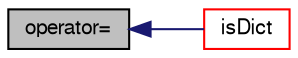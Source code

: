 digraph "operator="
{
  bgcolor="transparent";
  edge [fontname="FreeSans",fontsize="10",labelfontname="FreeSans",labelfontsize="10"];
  node [fontname="FreeSans",fontsize="10",shape=record];
  rankdir="LR";
  Node27179 [label="operator=",height=0.2,width=0.4,color="black", fillcolor="grey75", style="filled", fontcolor="black"];
  Node27179 -> Node27180 [dir="back",color="midnightblue",fontsize="10",style="solid",fontname="FreeSans"];
  Node27180 [label="isDict",height=0.2,width=0.4,color="red",URL="$a26022.html#a33b200039e283c4ad4ad9a4756ffafd1",tooltip="Return true if this entry is a dictionary. "];
}
